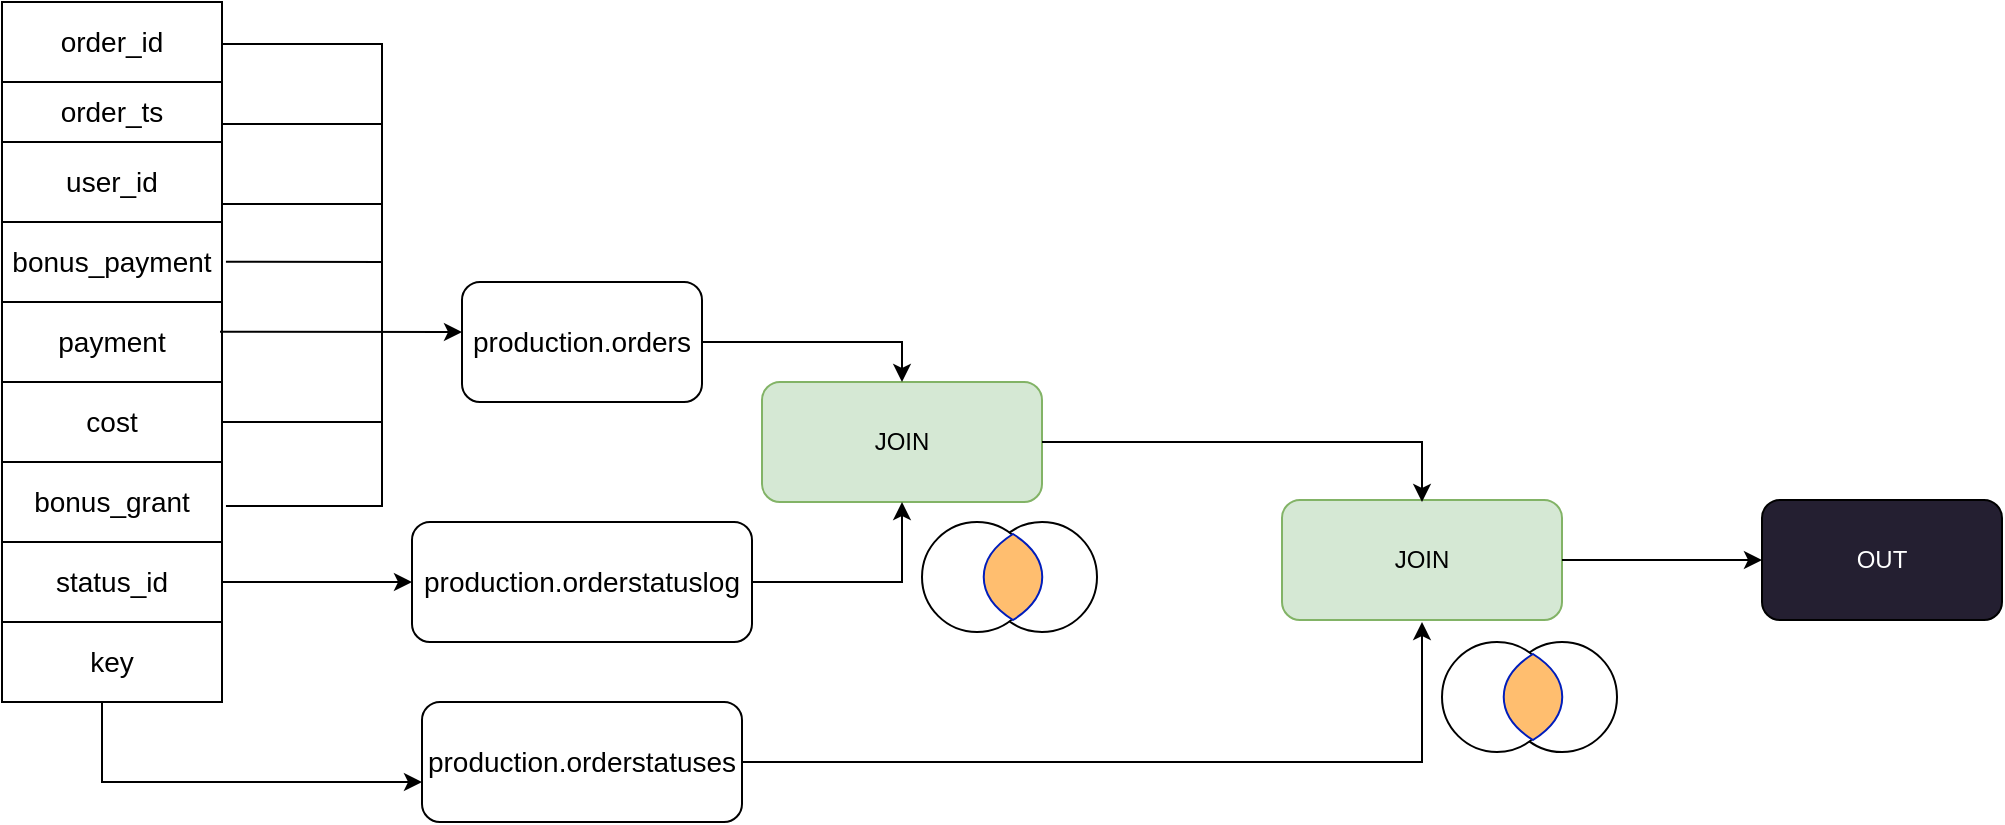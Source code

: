 <mxfile version="22.1.3" type="device">
  <diagram name="Page-1" id="jiCPMv0FtjQIA5FcWKKP">
    <mxGraphModel dx="2284" dy="822" grid="1" gridSize="10" guides="1" tooltips="1" connect="1" arrows="1" fold="1" page="1" pageScale="1" pageWidth="850" pageHeight="1100" math="0" shadow="0">
      <root>
        <mxCell id="0" />
        <mxCell id="1" parent="0" />
        <mxCell id="swc9gBFVzG4A3WIDZRH3-1" value="" style="ellipse;whiteSpace=wrap;html=1;aspect=fixed;" parent="1" vertex="1">
          <mxGeometry x="222.5" y="320" width="55" height="55" as="geometry" />
        </mxCell>
        <mxCell id="swc9gBFVzG4A3WIDZRH3-2" value="" style="ellipse;whiteSpace=wrap;html=1;aspect=fixed;fillColor=#ffffff;" parent="1" vertex="1">
          <mxGeometry x="190" y="320" width="55" height="55" as="geometry" />
        </mxCell>
        <mxCell id="swc9gBFVzG4A3WIDZRH3-3" value="" style="whiteSpace=wrap;html=1;shape=mxgraph.basic.pointed_oval;fillColor=#ffbe6f;fontColor=#ffffff;strokeColor=#001DBC;" parent="1" vertex="1">
          <mxGeometry x="216" y="326" width="39" height="43" as="geometry" />
        </mxCell>
        <mxCell id="swc9gBFVzG4A3WIDZRH3-4" value="" style="shape=table;startSize=0;container=1;collapsible=0;childLayout=tableLayout;" parent="1" vertex="1">
          <mxGeometry x="-270" y="60" width="110" height="350" as="geometry" />
        </mxCell>
        <mxCell id="swc9gBFVzG4A3WIDZRH3-5" value="" style="shape=tableRow;horizontal=0;startSize=0;swimlaneHead=0;swimlaneBody=0;strokeColor=inherit;top=0;left=0;bottom=0;right=0;collapsible=0;dropTarget=0;fillColor=none;points=[[0,0.5],[1,0.5]];portConstraint=eastwest;" parent="swc9gBFVzG4A3WIDZRH3-4" vertex="1">
          <mxGeometry width="110" height="40" as="geometry" />
        </mxCell>
        <mxCell id="swc9gBFVzG4A3WIDZRH3-6" value="&lt;font style=&quot;font-size: 14px;&quot;&gt;order_id&lt;/font&gt;" style="shape=partialRectangle;html=1;whiteSpace=wrap;connectable=0;strokeColor=inherit;overflow=hidden;fillColor=none;top=0;left=0;bottom=0;right=0;pointerEvents=1;" parent="swc9gBFVzG4A3WIDZRH3-5" vertex="1">
          <mxGeometry width="110" height="40" as="geometry">
            <mxRectangle width="110" height="40" as="alternateBounds" />
          </mxGeometry>
        </mxCell>
        <mxCell id="swc9gBFVzG4A3WIDZRH3-7" value="" style="shape=tableRow;horizontal=0;startSize=0;swimlaneHead=0;swimlaneBody=0;strokeColor=inherit;top=0;left=0;bottom=0;right=0;collapsible=0;dropTarget=0;fillColor=none;points=[[0,0.5],[1,0.5]];portConstraint=eastwest;" parent="swc9gBFVzG4A3WIDZRH3-4" vertex="1">
          <mxGeometry y="40" width="110" height="30" as="geometry" />
        </mxCell>
        <mxCell id="swc9gBFVzG4A3WIDZRH3-8" value="&lt;font style=&quot;font-size: 14px;&quot;&gt;order_ts&lt;/font&gt;" style="shape=partialRectangle;html=1;whiteSpace=wrap;connectable=0;strokeColor=inherit;overflow=hidden;fillColor=none;top=0;left=0;bottom=0;right=0;pointerEvents=1;" parent="swc9gBFVzG4A3WIDZRH3-7" vertex="1">
          <mxGeometry width="110" height="30" as="geometry">
            <mxRectangle width="110" height="30" as="alternateBounds" />
          </mxGeometry>
        </mxCell>
        <mxCell id="swc9gBFVzG4A3WIDZRH3-9" value="" style="shape=tableRow;horizontal=0;startSize=0;swimlaneHead=0;swimlaneBody=0;strokeColor=inherit;top=0;left=0;bottom=0;right=0;collapsible=0;dropTarget=0;fillColor=none;points=[[0,0.5],[1,0.5]];portConstraint=eastwest;" parent="swc9gBFVzG4A3WIDZRH3-4" vertex="1">
          <mxGeometry y="70" width="110" height="40" as="geometry" />
        </mxCell>
        <mxCell id="swc9gBFVzG4A3WIDZRH3-10" value="&lt;font style=&quot;font-size: 14px;&quot;&gt;user_id&lt;/font&gt;" style="shape=partialRectangle;html=1;whiteSpace=wrap;connectable=0;strokeColor=inherit;overflow=hidden;fillColor=none;top=0;left=0;bottom=0;right=0;pointerEvents=1;" parent="swc9gBFVzG4A3WIDZRH3-9" vertex="1">
          <mxGeometry width="110" height="40" as="geometry">
            <mxRectangle width="110" height="40" as="alternateBounds" />
          </mxGeometry>
        </mxCell>
        <mxCell id="swc9gBFVzG4A3WIDZRH3-11" value="" style="shape=tableRow;horizontal=0;startSize=0;swimlaneHead=0;swimlaneBody=0;strokeColor=inherit;top=0;left=0;bottom=0;right=0;collapsible=0;dropTarget=0;fillColor=none;points=[[0,0.5],[1,0.5]];portConstraint=eastwest;" parent="swc9gBFVzG4A3WIDZRH3-4" vertex="1">
          <mxGeometry y="110" width="110" height="40" as="geometry" />
        </mxCell>
        <mxCell id="swc9gBFVzG4A3WIDZRH3-12" value="&lt;font style=&quot;font-size: 14px;&quot;&gt;bonus_payment&lt;/font&gt;" style="shape=partialRectangle;html=1;whiteSpace=wrap;connectable=0;strokeColor=inherit;overflow=hidden;fillColor=none;top=0;left=0;bottom=0;right=0;pointerEvents=1;" parent="swc9gBFVzG4A3WIDZRH3-11" vertex="1">
          <mxGeometry width="110" height="40" as="geometry">
            <mxRectangle width="110" height="40" as="alternateBounds" />
          </mxGeometry>
        </mxCell>
        <mxCell id="swc9gBFVzG4A3WIDZRH3-13" value="" style="shape=tableRow;horizontal=0;startSize=0;swimlaneHead=0;swimlaneBody=0;strokeColor=inherit;top=0;left=0;bottom=0;right=0;collapsible=0;dropTarget=0;fillColor=none;points=[[0,0.5],[1,0.5]];portConstraint=eastwest;" parent="swc9gBFVzG4A3WIDZRH3-4" vertex="1">
          <mxGeometry y="150" width="110" height="40" as="geometry" />
        </mxCell>
        <mxCell id="swc9gBFVzG4A3WIDZRH3-14" value="&lt;font style=&quot;font-size: 14px;&quot;&gt;payment&lt;/font&gt;" style="shape=partialRectangle;html=1;whiteSpace=wrap;connectable=0;strokeColor=inherit;overflow=hidden;fillColor=none;top=0;left=0;bottom=0;right=0;pointerEvents=1;" parent="swc9gBFVzG4A3WIDZRH3-13" vertex="1">
          <mxGeometry width="110" height="40" as="geometry">
            <mxRectangle width="110" height="40" as="alternateBounds" />
          </mxGeometry>
        </mxCell>
        <mxCell id="swc9gBFVzG4A3WIDZRH3-15" style="shape=tableRow;horizontal=0;startSize=0;swimlaneHead=0;swimlaneBody=0;strokeColor=inherit;top=0;left=0;bottom=0;right=0;collapsible=0;dropTarget=0;fillColor=none;points=[[0,0.5],[1,0.5]];portConstraint=eastwest;" parent="swc9gBFVzG4A3WIDZRH3-4" vertex="1">
          <mxGeometry y="190" width="110" height="40" as="geometry" />
        </mxCell>
        <mxCell id="swc9gBFVzG4A3WIDZRH3-16" value="&lt;font style=&quot;font-size: 14px;&quot;&gt;cost&lt;/font&gt;" style="shape=partialRectangle;html=1;whiteSpace=wrap;connectable=0;strokeColor=inherit;overflow=hidden;fillColor=none;top=0;left=0;bottom=0;right=0;pointerEvents=1;" parent="swc9gBFVzG4A3WIDZRH3-15" vertex="1">
          <mxGeometry width="110" height="40" as="geometry">
            <mxRectangle width="110" height="40" as="alternateBounds" />
          </mxGeometry>
        </mxCell>
        <mxCell id="swc9gBFVzG4A3WIDZRH3-17" style="shape=tableRow;horizontal=0;startSize=0;swimlaneHead=0;swimlaneBody=0;strokeColor=inherit;top=0;left=0;bottom=0;right=0;collapsible=0;dropTarget=0;fillColor=none;points=[[0,0.5],[1,0.5]];portConstraint=eastwest;" parent="swc9gBFVzG4A3WIDZRH3-4" vertex="1">
          <mxGeometry y="230" width="110" height="40" as="geometry" />
        </mxCell>
        <mxCell id="swc9gBFVzG4A3WIDZRH3-18" value="&lt;font style=&quot;font-size: 14px;&quot;&gt;bonus_grant&lt;/font&gt;" style="shape=partialRectangle;html=1;whiteSpace=wrap;connectable=0;strokeColor=inherit;overflow=hidden;fillColor=none;top=0;left=0;bottom=0;right=0;pointerEvents=1;" parent="swc9gBFVzG4A3WIDZRH3-17" vertex="1">
          <mxGeometry width="110" height="40" as="geometry">
            <mxRectangle width="110" height="40" as="alternateBounds" />
          </mxGeometry>
        </mxCell>
        <mxCell id="swc9gBFVzG4A3WIDZRH3-19" style="shape=tableRow;horizontal=0;startSize=0;swimlaneHead=0;swimlaneBody=0;strokeColor=inherit;top=0;left=0;bottom=0;right=0;collapsible=0;dropTarget=0;fillColor=none;points=[[0,0.5],[1,0.5]];portConstraint=eastwest;" parent="swc9gBFVzG4A3WIDZRH3-4" vertex="1">
          <mxGeometry y="270" width="110" height="40" as="geometry" />
        </mxCell>
        <mxCell id="swc9gBFVzG4A3WIDZRH3-20" value="&lt;font style=&quot;font-size: 14px;&quot;&gt;status_id&lt;/font&gt;" style="shape=partialRectangle;html=1;whiteSpace=wrap;connectable=0;strokeColor=inherit;overflow=hidden;fillColor=none;top=0;left=0;bottom=0;right=0;pointerEvents=1;" parent="swc9gBFVzG4A3WIDZRH3-19" vertex="1">
          <mxGeometry width="110" height="40" as="geometry">
            <mxRectangle width="110" height="40" as="alternateBounds" />
          </mxGeometry>
        </mxCell>
        <mxCell id="swc9gBFVzG4A3WIDZRH3-21" style="shape=tableRow;horizontal=0;startSize=0;swimlaneHead=0;swimlaneBody=0;strokeColor=inherit;top=0;left=0;bottom=0;right=0;collapsible=0;dropTarget=0;fillColor=none;points=[[0,0.5],[1,0.5]];portConstraint=eastwest;" parent="swc9gBFVzG4A3WIDZRH3-4" vertex="1">
          <mxGeometry y="310" width="110" height="40" as="geometry" />
        </mxCell>
        <mxCell id="swc9gBFVzG4A3WIDZRH3-22" value="&lt;font style=&quot;font-size: 14px;&quot;&gt;key&lt;/font&gt;" style="shape=partialRectangle;html=1;whiteSpace=wrap;connectable=0;strokeColor=inherit;overflow=hidden;fillColor=none;top=0;left=0;bottom=0;right=0;pointerEvents=1;" parent="swc9gBFVzG4A3WIDZRH3-21" vertex="1">
          <mxGeometry width="110" height="40" as="geometry">
            <mxRectangle width="110" height="40" as="alternateBounds" />
          </mxGeometry>
        </mxCell>
        <mxCell id="swc9gBFVzG4A3WIDZRH3-23" value="&lt;font style=&quot;font-size: 14px;&quot;&gt;production.orders&lt;/font&gt;" style="rounded=1;whiteSpace=wrap;html=1;" parent="1" vertex="1">
          <mxGeometry x="-40" y="200" width="120" height="60" as="geometry" />
        </mxCell>
        <mxCell id="swc9gBFVzG4A3WIDZRH3-24" value="" style="endArrow=classic;html=1;rounded=0;exitX=0.991;exitY=0.471;exitDx=0;exitDy=0;exitPerimeter=0;" parent="1" source="swc9gBFVzG4A3WIDZRH3-4" edge="1">
          <mxGeometry width="50" height="50" relative="1" as="geometry">
            <mxPoint x="400" y="360" as="sourcePoint" />
            <mxPoint x="-40" y="225" as="targetPoint" />
          </mxGeometry>
        </mxCell>
        <mxCell id="swc9gBFVzG4A3WIDZRH3-25" value="" style="endArrow=none;html=1;rounded=0;exitX=1;exitY=0.5;exitDx=0;exitDy=0;" parent="1" edge="1">
          <mxGeometry width="50" height="50" relative="1" as="geometry">
            <mxPoint x="-160" y="81" as="sourcePoint" />
            <mxPoint x="-80" y="81" as="targetPoint" />
            <Array as="points">
              <mxPoint x="-80" y="81" />
              <mxPoint x="-80" y="230" />
            </Array>
          </mxGeometry>
        </mxCell>
        <mxCell id="swc9gBFVzG4A3WIDZRH3-26" value="" style="endArrow=none;html=1;rounded=0;" parent="1" edge="1">
          <mxGeometry width="50" height="50" relative="1" as="geometry">
            <mxPoint x="-160" y="121" as="sourcePoint" />
            <mxPoint x="-80" y="121" as="targetPoint" />
          </mxGeometry>
        </mxCell>
        <mxCell id="swc9gBFVzG4A3WIDZRH3-27" value="" style="endArrow=none;html=1;rounded=0;" parent="1" edge="1">
          <mxGeometry width="50" height="50" relative="1" as="geometry">
            <mxPoint x="-160" y="161" as="sourcePoint" />
            <mxPoint x="-80" y="161" as="targetPoint" />
          </mxGeometry>
        </mxCell>
        <mxCell id="swc9gBFVzG4A3WIDZRH3-28" value="" style="endArrow=none;html=1;rounded=0;exitX=1.018;exitY=0.371;exitDx=0;exitDy=0;exitPerimeter=0;" parent="1" source="swc9gBFVzG4A3WIDZRH3-4" edge="1">
          <mxGeometry width="50" height="50" relative="1" as="geometry">
            <mxPoint x="400" y="360" as="sourcePoint" />
            <mxPoint x="-80" y="190" as="targetPoint" />
          </mxGeometry>
        </mxCell>
        <mxCell id="swc9gBFVzG4A3WIDZRH3-31" value="" style="endArrow=none;html=1;rounded=0;exitX=1.018;exitY=0.72;exitDx=0;exitDy=0;exitPerimeter=0;" parent="1" source="swc9gBFVzG4A3WIDZRH3-4" edge="1">
          <mxGeometry width="50" height="50" relative="1" as="geometry">
            <mxPoint x="400" y="360" as="sourcePoint" />
            <mxPoint x="-80" y="230" as="targetPoint" />
            <Array as="points">
              <mxPoint x="-80" y="312" />
            </Array>
          </mxGeometry>
        </mxCell>
        <mxCell id="swc9gBFVzG4A3WIDZRH3-32" value="" style="endArrow=none;html=1;rounded=0;exitX=1;exitY=0.5;exitDx=0;exitDy=0;" parent="1" source="swc9gBFVzG4A3WIDZRH3-15" edge="1">
          <mxGeometry width="50" height="50" relative="1" as="geometry">
            <mxPoint x="400" y="360" as="sourcePoint" />
            <mxPoint x="-80" y="270" as="targetPoint" />
          </mxGeometry>
        </mxCell>
        <mxCell id="swc9gBFVzG4A3WIDZRH3-33" value="&lt;font style=&quot;font-size: 14px;&quot;&gt;production.orderstatuslog&lt;/font&gt;" style="rounded=1;whiteSpace=wrap;html=1;" parent="1" vertex="1">
          <mxGeometry x="-65" y="320" width="170" height="60" as="geometry" />
        </mxCell>
        <mxCell id="swc9gBFVzG4A3WIDZRH3-34" value="" style="endArrow=classic;html=1;rounded=0;exitX=1;exitY=0.5;exitDx=0;exitDy=0;entryX=0;entryY=0.5;entryDx=0;entryDy=0;" parent="1" source="swc9gBFVzG4A3WIDZRH3-19" target="swc9gBFVzG4A3WIDZRH3-33" edge="1">
          <mxGeometry width="50" height="50" relative="1" as="geometry">
            <mxPoint x="400" y="360" as="sourcePoint" />
            <mxPoint x="450" y="310" as="targetPoint" />
          </mxGeometry>
        </mxCell>
        <mxCell id="swc9gBFVzG4A3WIDZRH3-36" value="JOIN" style="rounded=1;whiteSpace=wrap;html=1;fillColor=#d5e8d4;strokeColor=#82b366;" parent="1" vertex="1">
          <mxGeometry x="110" y="250" width="140" height="60" as="geometry" />
        </mxCell>
        <mxCell id="swc9gBFVzG4A3WIDZRH3-37" value="" style="endArrow=classic;html=1;rounded=0;exitX=1;exitY=0.5;exitDx=0;exitDy=0;" parent="1" source="swc9gBFVzG4A3WIDZRH3-23" edge="1">
          <mxGeometry width="50" height="50" relative="1" as="geometry">
            <mxPoint x="400" y="360" as="sourcePoint" />
            <mxPoint x="180" y="250" as="targetPoint" />
            <Array as="points">
              <mxPoint x="180" y="230" />
              <mxPoint x="180" y="250" />
            </Array>
          </mxGeometry>
        </mxCell>
        <mxCell id="swc9gBFVzG4A3WIDZRH3-38" value="" style="endArrow=classic;html=1;rounded=0;exitX=1;exitY=0.5;exitDx=0;exitDy=0;" parent="1" source="swc9gBFVzG4A3WIDZRH3-33" edge="1">
          <mxGeometry width="50" height="50" relative="1" as="geometry">
            <mxPoint x="400" y="360" as="sourcePoint" />
            <mxPoint x="180" y="310" as="targetPoint" />
            <Array as="points">
              <mxPoint x="180" y="350" />
              <mxPoint x="180" y="310" />
            </Array>
          </mxGeometry>
        </mxCell>
        <mxCell id="swc9gBFVzG4A3WIDZRH3-39" value="&lt;font style=&quot;font-size: 14px;&quot;&gt;production.orderstatuses&lt;/font&gt;" style="rounded=1;whiteSpace=wrap;html=1;" parent="1" vertex="1">
          <mxGeometry x="-60" y="410" width="160" height="60" as="geometry" />
        </mxCell>
        <mxCell id="swc9gBFVzG4A3WIDZRH3-40" value="" style="endArrow=classic;html=1;rounded=0;entryX=0;entryY=0.667;entryDx=0;entryDy=0;entryPerimeter=0;" parent="1" target="swc9gBFVzG4A3WIDZRH3-39" edge="1">
          <mxGeometry width="50" height="50" relative="1" as="geometry">
            <mxPoint x="-220" y="410" as="sourcePoint" />
            <mxPoint x="450" y="310" as="targetPoint" />
            <Array as="points">
              <mxPoint x="-220" y="450" />
            </Array>
          </mxGeometry>
        </mxCell>
        <mxCell id="swc9gBFVzG4A3WIDZRH3-41" value="JOIN" style="rounded=1;whiteSpace=wrap;html=1;fillColor=#d5e8d4;strokeColor=#82b366;" parent="1" vertex="1">
          <mxGeometry x="370" y="309" width="140" height="60" as="geometry" />
        </mxCell>
        <mxCell id="swc9gBFVzG4A3WIDZRH3-42" value="" style="endArrow=classic;html=1;rounded=0;exitX=1;exitY=0.5;exitDx=0;exitDy=0;" parent="1" source="swc9gBFVzG4A3WIDZRH3-36" edge="1">
          <mxGeometry width="50" height="50" relative="1" as="geometry">
            <mxPoint x="400" y="360" as="sourcePoint" />
            <mxPoint x="440" y="310" as="targetPoint" />
            <Array as="points">
              <mxPoint x="440" y="280" />
              <mxPoint x="440" y="310" />
            </Array>
          </mxGeometry>
        </mxCell>
        <mxCell id="swc9gBFVzG4A3WIDZRH3-43" value="" style="endArrow=classic;html=1;rounded=0;exitX=1;exitY=0.5;exitDx=0;exitDy=0;" parent="1" source="swc9gBFVzG4A3WIDZRH3-39" edge="1">
          <mxGeometry width="50" height="50" relative="1" as="geometry">
            <mxPoint x="400" y="360" as="sourcePoint" />
            <mxPoint x="440" y="370" as="targetPoint" />
            <Array as="points">
              <mxPoint x="440" y="440" />
              <mxPoint x="440" y="370" />
            </Array>
          </mxGeometry>
        </mxCell>
        <mxCell id="swc9gBFVzG4A3WIDZRH3-44" value="" style="ellipse;whiteSpace=wrap;html=1;aspect=fixed;" parent="1" vertex="1">
          <mxGeometry x="482.5" y="380" width="55" height="55" as="geometry" />
        </mxCell>
        <mxCell id="swc9gBFVzG4A3WIDZRH3-45" value="" style="ellipse;whiteSpace=wrap;html=1;aspect=fixed;fillColor=#ffffff;" parent="1" vertex="1">
          <mxGeometry x="450" y="380" width="55" height="55" as="geometry" />
        </mxCell>
        <mxCell id="swc9gBFVzG4A3WIDZRH3-46" value="" style="whiteSpace=wrap;html=1;shape=mxgraph.basic.pointed_oval;fillColor=#ffbe6f;fontColor=#ffffff;strokeColor=#001DBC;" parent="1" vertex="1">
          <mxGeometry x="476" y="386" width="39" height="43" as="geometry" />
        </mxCell>
        <mxCell id="swc9gBFVzG4A3WIDZRH3-47" value="&lt;font color=&quot;#ffffff&quot;&gt;OUT&lt;/font&gt;" style="rounded=1;whiteSpace=wrap;html=1;fillColor=#241f31;" parent="1" vertex="1">
          <mxGeometry x="610" y="309" width="120" height="60" as="geometry" />
        </mxCell>
        <mxCell id="swc9gBFVzG4A3WIDZRH3-48" value="" style="endArrow=classic;html=1;rounded=0;exitX=1;exitY=0.5;exitDx=0;exitDy=0;entryX=0;entryY=0.5;entryDx=0;entryDy=0;" parent="1" source="swc9gBFVzG4A3WIDZRH3-41" target="swc9gBFVzG4A3WIDZRH3-47" edge="1">
          <mxGeometry width="50" height="50" relative="1" as="geometry">
            <mxPoint x="400" y="360" as="sourcePoint" />
            <mxPoint x="450" y="310" as="targetPoint" />
          </mxGeometry>
        </mxCell>
      </root>
    </mxGraphModel>
  </diagram>
</mxfile>
